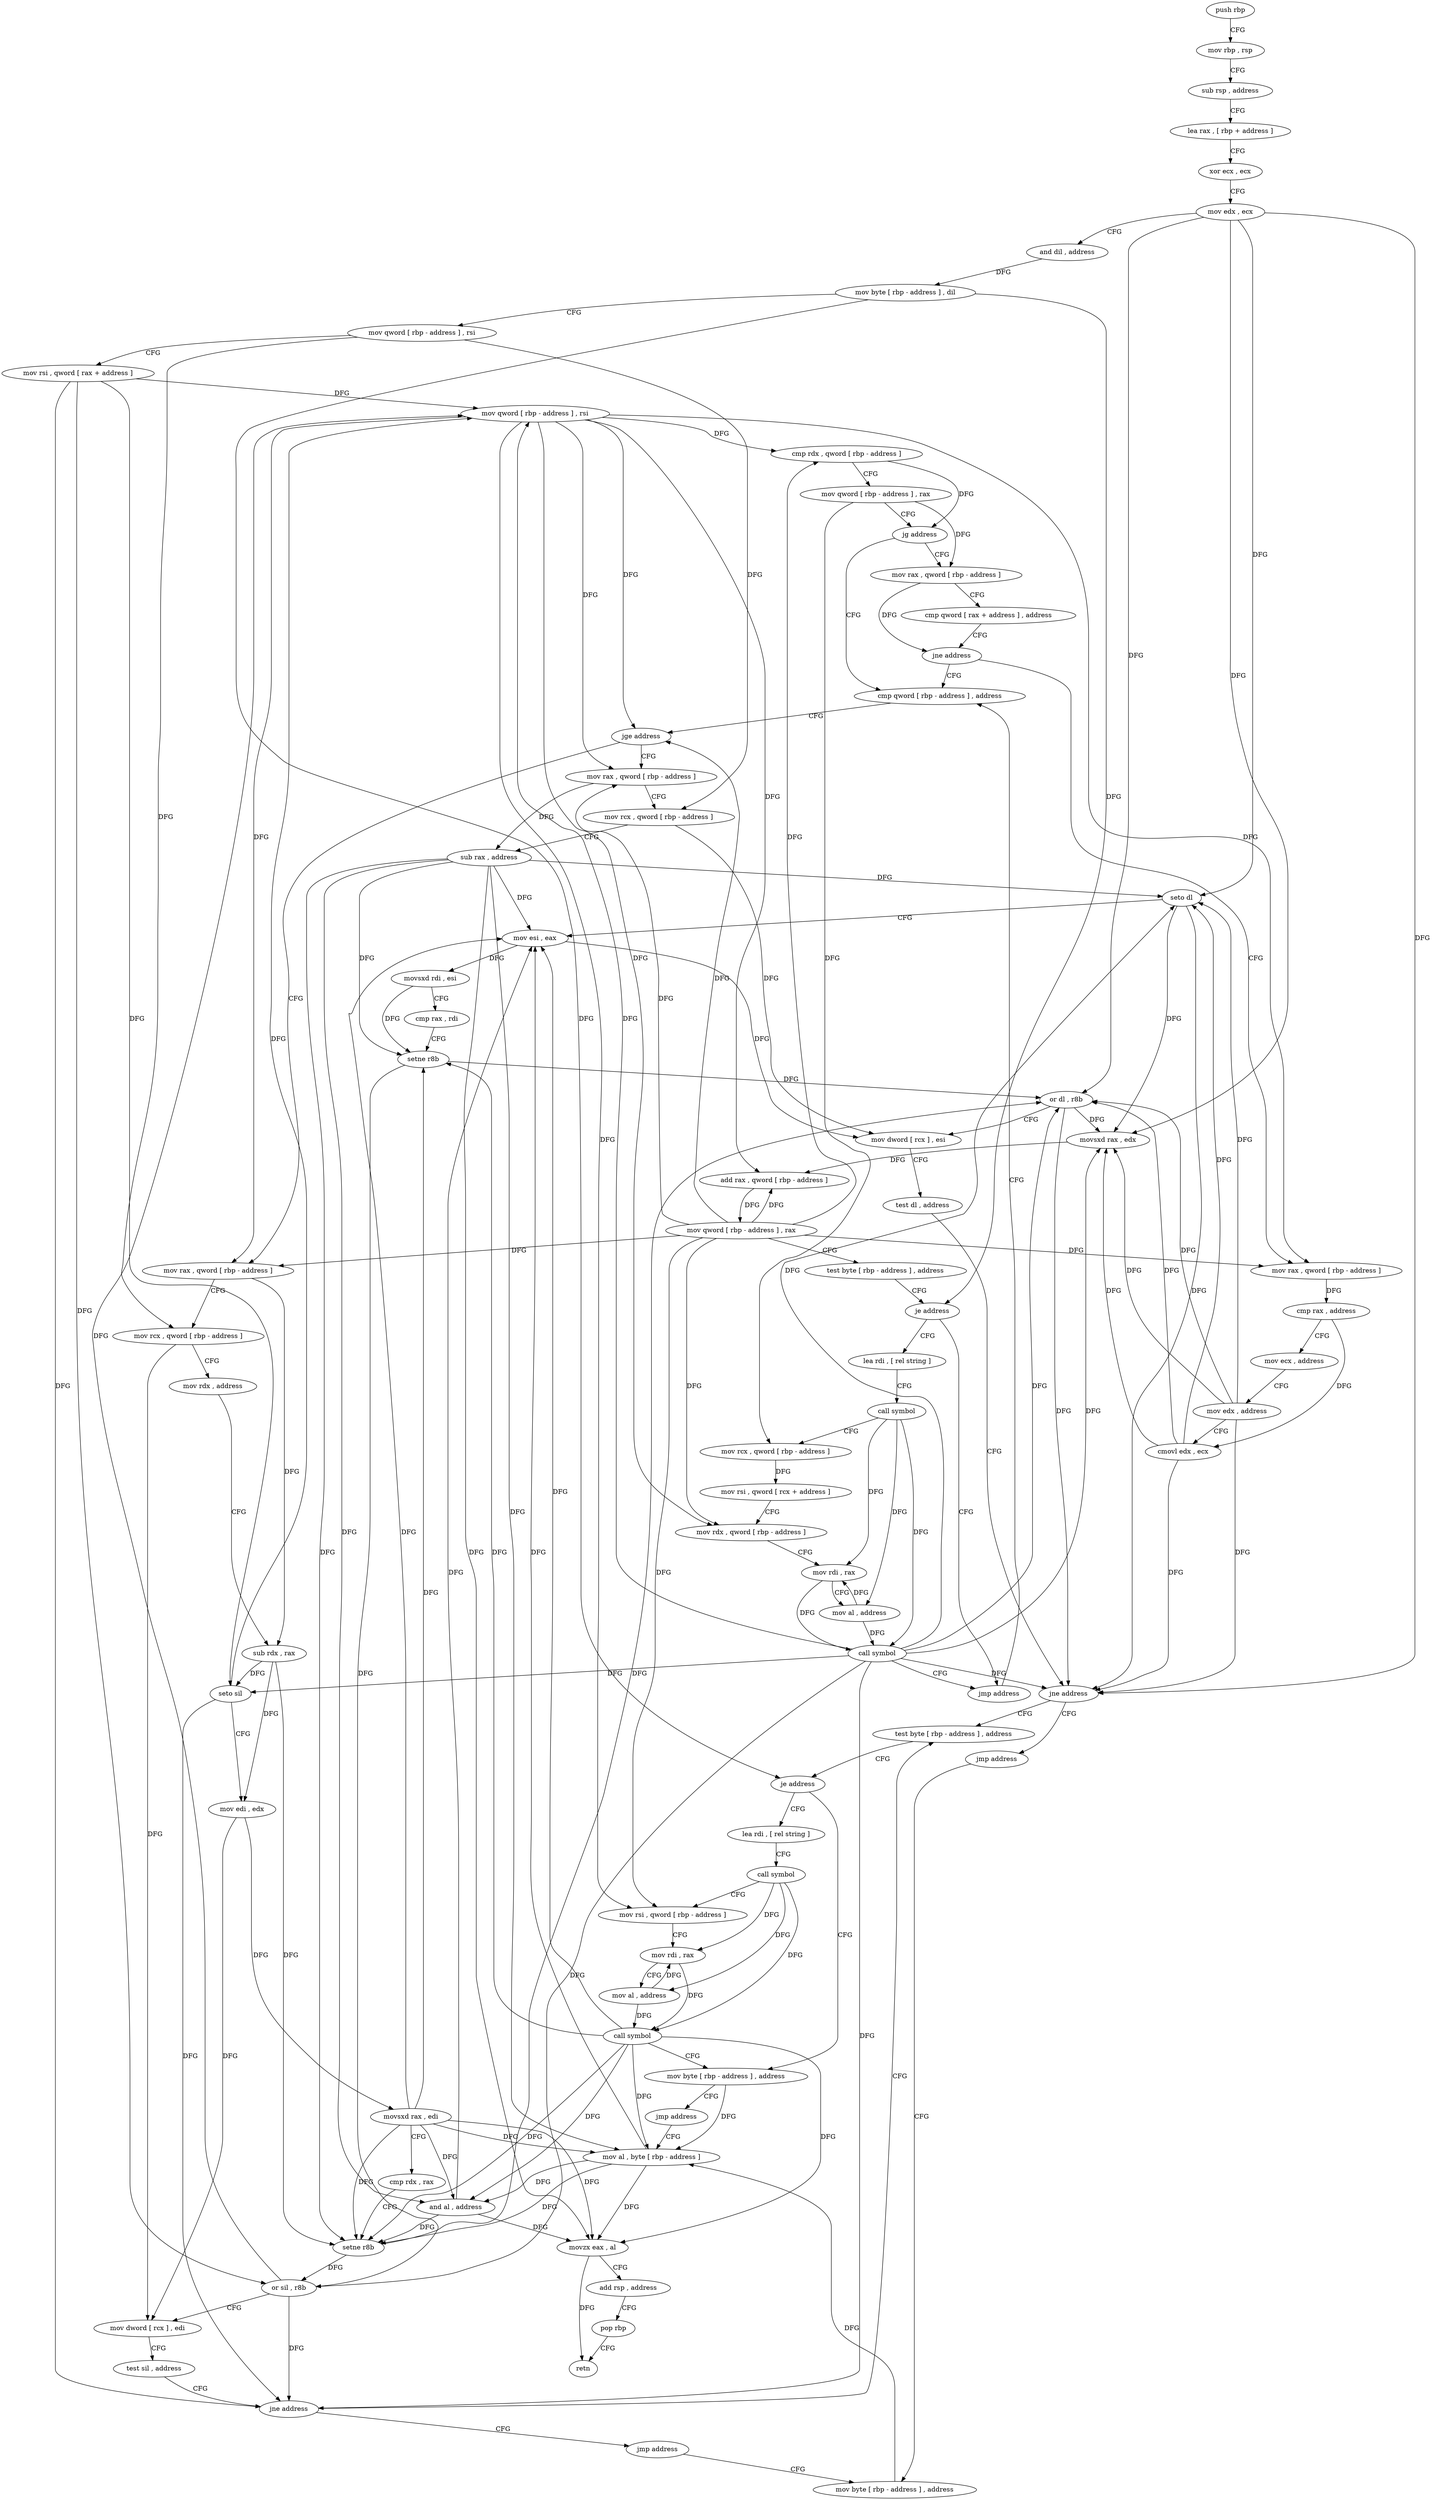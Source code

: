 digraph "func" {
"363920" [label = "push rbp" ]
"363921" [label = "mov rbp , rsp" ]
"363924" [label = "sub rsp , address" ]
"363928" [label = "lea rax , [ rbp + address ]" ]
"363932" [label = "xor ecx , ecx" ]
"363934" [label = "mov edx , ecx" ]
"363936" [label = "and dil , address" ]
"363940" [label = "mov byte [ rbp - address ] , dil" ]
"363944" [label = "mov qword [ rbp - address ] , rsi" ]
"363948" [label = "mov rsi , qword [ rax + address ]" ]
"363952" [label = "mov qword [ rbp - address ] , rsi" ]
"363956" [label = "cmp rdx , qword [ rbp - address ]" ]
"363960" [label = "mov qword [ rbp - address ] , rax" ]
"363964" [label = "jg address" ]
"364066" [label = "cmp qword [ rbp - address ] , address" ]
"363970" [label = "mov rax , qword [ rbp - address ]" ]
"364071" [label = "jge address" ]
"364131" [label = "mov rax , qword [ rbp - address ]" ]
"364077" [label = "mov rax , qword [ rbp - address ]" ]
"363974" [label = "cmp qword [ rax + address ] , address" ]
"363979" [label = "jne address" ]
"363985" [label = "mov rax , qword [ rbp - address ]" ]
"364135" [label = "mov rcx , qword [ rbp - address ]" ]
"364139" [label = "sub rax , address" ]
"364145" [label = "seto dl" ]
"364148" [label = "mov esi , eax" ]
"364150" [label = "movsxd rdi , esi" ]
"364153" [label = "cmp rax , rdi" ]
"364156" [label = "setne r8b" ]
"364160" [label = "or dl , r8b" ]
"364163" [label = "mov dword [ rcx ] , esi" ]
"364165" [label = "test dl , address" ]
"364168" [label = "jne address" ]
"364179" [label = "test byte [ rbp - address ] , address" ]
"364174" [label = "jmp address" ]
"364081" [label = "mov rcx , qword [ rbp - address ]" ]
"364085" [label = "mov rdx , address" ]
"364092" [label = "sub rdx , rax" ]
"364095" [label = "seto sil" ]
"364099" [label = "mov edi , edx" ]
"364101" [label = "movsxd rax , edi" ]
"364104" [label = "cmp rdx , rax" ]
"364107" [label = "setne r8b" ]
"364111" [label = "or sil , r8b" ]
"364114" [label = "mov dword [ rcx ] , edi" ]
"364116" [label = "test sil , address" ]
"364120" [label = "jne address" ]
"364126" [label = "jmp address" ]
"363989" [label = "cmp rax , address" ]
"363993" [label = "mov ecx , address" ]
"363998" [label = "mov edx , address" ]
"364003" [label = "cmovl edx , ecx" ]
"364006" [label = "movsxd rax , edx" ]
"364009" [label = "add rax , qword [ rbp - address ]" ]
"364013" [label = "mov qword [ rbp - address ] , rax" ]
"364017" [label = "test byte [ rbp - address ] , address" ]
"364021" [label = "je address" ]
"364061" [label = "jmp address" ]
"364027" [label = "lea rdi , [ rel string ]" ]
"364183" [label = "je address" ]
"364215" [label = "mov byte [ rbp - address ] , address" ]
"364189" [label = "lea rdi , [ rel string ]" ]
"364224" [label = "mov byte [ rbp - address ] , address" ]
"364034" [label = "call symbol" ]
"364039" [label = "mov rcx , qword [ rbp - address ]" ]
"364043" [label = "mov rsi , qword [ rcx + address ]" ]
"364047" [label = "mov rdx , qword [ rbp - address ]" ]
"364051" [label = "mov rdi , rax" ]
"364054" [label = "mov al , address" ]
"364056" [label = "call symbol" ]
"364219" [label = "jmp address" ]
"364228" [label = "mov al , byte [ rbp - address ]" ]
"364196" [label = "call symbol" ]
"364201" [label = "mov rsi , qword [ rbp - address ]" ]
"364205" [label = "mov rdi , rax" ]
"364208" [label = "mov al , address" ]
"364210" [label = "call symbol" ]
"364231" [label = "and al , address" ]
"364233" [label = "movzx eax , al" ]
"364236" [label = "add rsp , address" ]
"364240" [label = "pop rbp" ]
"364241" [label = "retn" ]
"363920" -> "363921" [ label = "CFG" ]
"363921" -> "363924" [ label = "CFG" ]
"363924" -> "363928" [ label = "CFG" ]
"363928" -> "363932" [ label = "CFG" ]
"363932" -> "363934" [ label = "CFG" ]
"363934" -> "363936" [ label = "CFG" ]
"363934" -> "364145" [ label = "DFG" ]
"363934" -> "364160" [ label = "DFG" ]
"363934" -> "364168" [ label = "DFG" ]
"363934" -> "364006" [ label = "DFG" ]
"363936" -> "363940" [ label = "DFG" ]
"363940" -> "363944" [ label = "CFG" ]
"363940" -> "364183" [ label = "DFG" ]
"363940" -> "364021" [ label = "DFG" ]
"363944" -> "363948" [ label = "CFG" ]
"363944" -> "364135" [ label = "DFG" ]
"363944" -> "364081" [ label = "DFG" ]
"363948" -> "363952" [ label = "DFG" ]
"363948" -> "364095" [ label = "DFG" ]
"363948" -> "364111" [ label = "DFG" ]
"363948" -> "364120" [ label = "DFG" ]
"363952" -> "363956" [ label = "DFG" ]
"363952" -> "364071" [ label = "DFG" ]
"363952" -> "364131" [ label = "DFG" ]
"363952" -> "364077" [ label = "DFG" ]
"363952" -> "363985" [ label = "DFG" ]
"363952" -> "364009" [ label = "DFG" ]
"363952" -> "364201" [ label = "DFG" ]
"363952" -> "364047" [ label = "DFG" ]
"363956" -> "363960" [ label = "CFG" ]
"363956" -> "363964" [ label = "DFG" ]
"363960" -> "363964" [ label = "CFG" ]
"363960" -> "363970" [ label = "DFG" ]
"363960" -> "364039" [ label = "DFG" ]
"363964" -> "364066" [ label = "CFG" ]
"363964" -> "363970" [ label = "CFG" ]
"364066" -> "364071" [ label = "CFG" ]
"363970" -> "363974" [ label = "CFG" ]
"363970" -> "363979" [ label = "DFG" ]
"364071" -> "364131" [ label = "CFG" ]
"364071" -> "364077" [ label = "CFG" ]
"364131" -> "364135" [ label = "CFG" ]
"364131" -> "364139" [ label = "DFG" ]
"364077" -> "364081" [ label = "CFG" ]
"364077" -> "364092" [ label = "DFG" ]
"363974" -> "363979" [ label = "CFG" ]
"363979" -> "364066" [ label = "CFG" ]
"363979" -> "363985" [ label = "CFG" ]
"363985" -> "363989" [ label = "DFG" ]
"364135" -> "364139" [ label = "CFG" ]
"364135" -> "364163" [ label = "DFG" ]
"364139" -> "364145" [ label = "DFG" ]
"364139" -> "364148" [ label = "DFG" ]
"364139" -> "364156" [ label = "DFG" ]
"364139" -> "364107" [ label = "DFG" ]
"364139" -> "364228" [ label = "DFG" ]
"364139" -> "364231" [ label = "DFG" ]
"364139" -> "364233" [ label = "DFG" ]
"364145" -> "364148" [ label = "CFG" ]
"364145" -> "364168" [ label = "DFG" ]
"364145" -> "364006" [ label = "DFG" ]
"364148" -> "364150" [ label = "DFG" ]
"364148" -> "364163" [ label = "DFG" ]
"364150" -> "364153" [ label = "CFG" ]
"364150" -> "364156" [ label = "DFG" ]
"364153" -> "364156" [ label = "CFG" ]
"364156" -> "364160" [ label = "DFG" ]
"364156" -> "364111" [ label = "DFG" ]
"364160" -> "364163" [ label = "CFG" ]
"364160" -> "364168" [ label = "DFG" ]
"364160" -> "364006" [ label = "DFG" ]
"364163" -> "364165" [ label = "CFG" ]
"364165" -> "364168" [ label = "CFG" ]
"364168" -> "364179" [ label = "CFG" ]
"364168" -> "364174" [ label = "CFG" ]
"364179" -> "364183" [ label = "CFG" ]
"364174" -> "364224" [ label = "CFG" ]
"364081" -> "364085" [ label = "CFG" ]
"364081" -> "364114" [ label = "DFG" ]
"364085" -> "364092" [ label = "CFG" ]
"364092" -> "364095" [ label = "DFG" ]
"364092" -> "364099" [ label = "DFG" ]
"364092" -> "364107" [ label = "DFG" ]
"364095" -> "364099" [ label = "CFG" ]
"364095" -> "363952" [ label = "DFG" ]
"364095" -> "364120" [ label = "DFG" ]
"364099" -> "364101" [ label = "DFG" ]
"364099" -> "364114" [ label = "DFG" ]
"364101" -> "364104" [ label = "CFG" ]
"364101" -> "364148" [ label = "DFG" ]
"364101" -> "364156" [ label = "DFG" ]
"364101" -> "364107" [ label = "DFG" ]
"364101" -> "364228" [ label = "DFG" ]
"364101" -> "364231" [ label = "DFG" ]
"364101" -> "364233" [ label = "DFG" ]
"364104" -> "364107" [ label = "CFG" ]
"364107" -> "364111" [ label = "DFG" ]
"364107" -> "364160" [ label = "DFG" ]
"364111" -> "364114" [ label = "CFG" ]
"364111" -> "363952" [ label = "DFG" ]
"364111" -> "364120" [ label = "DFG" ]
"364114" -> "364116" [ label = "CFG" ]
"364116" -> "364120" [ label = "CFG" ]
"364120" -> "364179" [ label = "CFG" ]
"364120" -> "364126" [ label = "CFG" ]
"364126" -> "364224" [ label = "CFG" ]
"363989" -> "363993" [ label = "CFG" ]
"363989" -> "364003" [ label = "DFG" ]
"363993" -> "363998" [ label = "CFG" ]
"363998" -> "364003" [ label = "CFG" ]
"363998" -> "364168" [ label = "DFG" ]
"363998" -> "364145" [ label = "DFG" ]
"363998" -> "364160" [ label = "DFG" ]
"363998" -> "364006" [ label = "DFG" ]
"364003" -> "364006" [ label = "DFG" ]
"364003" -> "364168" [ label = "DFG" ]
"364003" -> "364145" [ label = "DFG" ]
"364003" -> "364160" [ label = "DFG" ]
"364006" -> "364009" [ label = "DFG" ]
"364009" -> "364013" [ label = "DFG" ]
"364013" -> "364017" [ label = "CFG" ]
"364013" -> "363956" [ label = "DFG" ]
"364013" -> "364071" [ label = "DFG" ]
"364013" -> "364131" [ label = "DFG" ]
"364013" -> "364077" [ label = "DFG" ]
"364013" -> "363985" [ label = "DFG" ]
"364013" -> "364009" [ label = "DFG" ]
"364013" -> "364201" [ label = "DFG" ]
"364013" -> "364047" [ label = "DFG" ]
"364017" -> "364021" [ label = "CFG" ]
"364021" -> "364061" [ label = "CFG" ]
"364021" -> "364027" [ label = "CFG" ]
"364061" -> "364066" [ label = "CFG" ]
"364027" -> "364034" [ label = "CFG" ]
"364183" -> "364215" [ label = "CFG" ]
"364183" -> "364189" [ label = "CFG" ]
"364215" -> "364219" [ label = "CFG" ]
"364215" -> "364228" [ label = "DFG" ]
"364189" -> "364196" [ label = "CFG" ]
"364224" -> "364228" [ label = "DFG" ]
"364034" -> "364039" [ label = "CFG" ]
"364034" -> "364051" [ label = "DFG" ]
"364034" -> "364054" [ label = "DFG" ]
"364034" -> "364056" [ label = "DFG" ]
"364039" -> "364043" [ label = "DFG" ]
"364043" -> "364047" [ label = "CFG" ]
"364047" -> "364051" [ label = "CFG" ]
"364051" -> "364054" [ label = "CFG" ]
"364051" -> "364056" [ label = "DFG" ]
"364054" -> "364056" [ label = "DFG" ]
"364054" -> "364051" [ label = "DFG" ]
"364056" -> "364061" [ label = "CFG" ]
"364056" -> "363952" [ label = "DFG" ]
"364056" -> "364160" [ label = "DFG" ]
"364056" -> "364168" [ label = "DFG" ]
"364056" -> "364111" [ label = "DFG" ]
"364056" -> "364120" [ label = "DFG" ]
"364056" -> "364006" [ label = "DFG" ]
"364056" -> "364145" [ label = "DFG" ]
"364056" -> "364095" [ label = "DFG" ]
"364219" -> "364228" [ label = "CFG" ]
"364228" -> "364231" [ label = "DFG" ]
"364228" -> "364148" [ label = "DFG" ]
"364228" -> "364107" [ label = "DFG" ]
"364228" -> "364233" [ label = "DFG" ]
"364196" -> "364201" [ label = "CFG" ]
"364196" -> "364205" [ label = "DFG" ]
"364196" -> "364208" [ label = "DFG" ]
"364196" -> "364210" [ label = "DFG" ]
"364201" -> "364205" [ label = "CFG" ]
"364205" -> "364208" [ label = "CFG" ]
"364205" -> "364210" [ label = "DFG" ]
"364208" -> "364210" [ label = "DFG" ]
"364208" -> "364205" [ label = "DFG" ]
"364210" -> "364215" [ label = "CFG" ]
"364210" -> "364148" [ label = "DFG" ]
"364210" -> "364107" [ label = "DFG" ]
"364210" -> "364156" [ label = "DFG" ]
"364210" -> "364228" [ label = "DFG" ]
"364210" -> "364231" [ label = "DFG" ]
"364210" -> "364233" [ label = "DFG" ]
"364231" -> "364233" [ label = "DFG" ]
"364231" -> "364148" [ label = "DFG" ]
"364231" -> "364107" [ label = "DFG" ]
"364233" -> "364236" [ label = "CFG" ]
"364233" -> "364241" [ label = "DFG" ]
"364236" -> "364240" [ label = "CFG" ]
"364240" -> "364241" [ label = "CFG" ]
}
